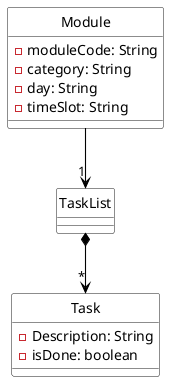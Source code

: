 @startuml
 skinparam arrowThickness 1.1
 skinparam arrowColor black
 skinparam classBackgroundColor LOGIC_COLOR
    hide circle
    Class Module {
        -moduleCode: String
        -category: String
        -day: String
        -timeSlot: String
    }

    Class TaskList {

    }

    Class Task {
        -Description: String
        -isDone: boolean
    }

    TaskList *--> "*" Task
    Module --> "1" TaskList

@enduml